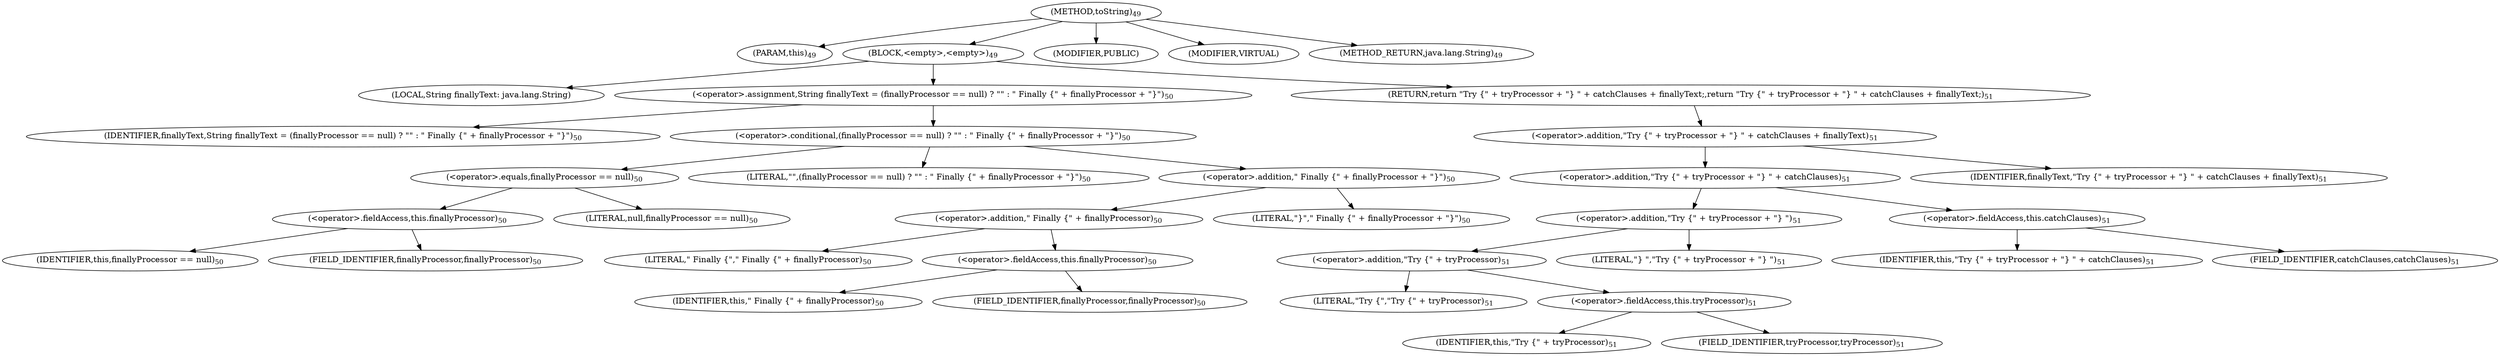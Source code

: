 digraph "toString" {  
"49" [label = <(METHOD,toString)<SUB>49</SUB>> ]
"50" [label = <(PARAM,this)<SUB>49</SUB>> ]
"51" [label = <(BLOCK,&lt;empty&gt;,&lt;empty&gt;)<SUB>49</SUB>> ]
"52" [label = <(LOCAL,String finallyText: java.lang.String)> ]
"53" [label = <(&lt;operator&gt;.assignment,String finallyText = (finallyProcessor == null) ? &quot;&quot; : &quot; Finally {&quot; + finallyProcessor + &quot;}&quot;)<SUB>50</SUB>> ]
"54" [label = <(IDENTIFIER,finallyText,String finallyText = (finallyProcessor == null) ? &quot;&quot; : &quot; Finally {&quot; + finallyProcessor + &quot;}&quot;)<SUB>50</SUB>> ]
"55" [label = <(&lt;operator&gt;.conditional,(finallyProcessor == null) ? &quot;&quot; : &quot; Finally {&quot; + finallyProcessor + &quot;}&quot;)<SUB>50</SUB>> ]
"56" [label = <(&lt;operator&gt;.equals,finallyProcessor == null)<SUB>50</SUB>> ]
"57" [label = <(&lt;operator&gt;.fieldAccess,this.finallyProcessor)<SUB>50</SUB>> ]
"58" [label = <(IDENTIFIER,this,finallyProcessor == null)<SUB>50</SUB>> ]
"59" [label = <(FIELD_IDENTIFIER,finallyProcessor,finallyProcessor)<SUB>50</SUB>> ]
"60" [label = <(LITERAL,null,finallyProcessor == null)<SUB>50</SUB>> ]
"61" [label = <(LITERAL,&quot;&quot;,(finallyProcessor == null) ? &quot;&quot; : &quot; Finally {&quot; + finallyProcessor + &quot;}&quot;)<SUB>50</SUB>> ]
"62" [label = <(&lt;operator&gt;.addition,&quot; Finally {&quot; + finallyProcessor + &quot;}&quot;)<SUB>50</SUB>> ]
"63" [label = <(&lt;operator&gt;.addition,&quot; Finally {&quot; + finallyProcessor)<SUB>50</SUB>> ]
"64" [label = <(LITERAL,&quot; Finally {&quot;,&quot; Finally {&quot; + finallyProcessor)<SUB>50</SUB>> ]
"65" [label = <(&lt;operator&gt;.fieldAccess,this.finallyProcessor)<SUB>50</SUB>> ]
"66" [label = <(IDENTIFIER,this,&quot; Finally {&quot; + finallyProcessor)<SUB>50</SUB>> ]
"67" [label = <(FIELD_IDENTIFIER,finallyProcessor,finallyProcessor)<SUB>50</SUB>> ]
"68" [label = <(LITERAL,&quot;}&quot;,&quot; Finally {&quot; + finallyProcessor + &quot;}&quot;)<SUB>50</SUB>> ]
"69" [label = <(RETURN,return &quot;Try {&quot; + tryProcessor + &quot;} &quot; + catchClauses + finallyText;,return &quot;Try {&quot; + tryProcessor + &quot;} &quot; + catchClauses + finallyText;)<SUB>51</SUB>> ]
"70" [label = <(&lt;operator&gt;.addition,&quot;Try {&quot; + tryProcessor + &quot;} &quot; + catchClauses + finallyText)<SUB>51</SUB>> ]
"71" [label = <(&lt;operator&gt;.addition,&quot;Try {&quot; + tryProcessor + &quot;} &quot; + catchClauses)<SUB>51</SUB>> ]
"72" [label = <(&lt;operator&gt;.addition,&quot;Try {&quot; + tryProcessor + &quot;} &quot;)<SUB>51</SUB>> ]
"73" [label = <(&lt;operator&gt;.addition,&quot;Try {&quot; + tryProcessor)<SUB>51</SUB>> ]
"74" [label = <(LITERAL,&quot;Try {&quot;,&quot;Try {&quot; + tryProcessor)<SUB>51</SUB>> ]
"75" [label = <(&lt;operator&gt;.fieldAccess,this.tryProcessor)<SUB>51</SUB>> ]
"76" [label = <(IDENTIFIER,this,&quot;Try {&quot; + tryProcessor)<SUB>51</SUB>> ]
"77" [label = <(FIELD_IDENTIFIER,tryProcessor,tryProcessor)<SUB>51</SUB>> ]
"78" [label = <(LITERAL,&quot;} &quot;,&quot;Try {&quot; + tryProcessor + &quot;} &quot;)<SUB>51</SUB>> ]
"79" [label = <(&lt;operator&gt;.fieldAccess,this.catchClauses)<SUB>51</SUB>> ]
"80" [label = <(IDENTIFIER,this,&quot;Try {&quot; + tryProcessor + &quot;} &quot; + catchClauses)<SUB>51</SUB>> ]
"81" [label = <(FIELD_IDENTIFIER,catchClauses,catchClauses)<SUB>51</SUB>> ]
"82" [label = <(IDENTIFIER,finallyText,&quot;Try {&quot; + tryProcessor + &quot;} &quot; + catchClauses + finallyText)<SUB>51</SUB>> ]
"83" [label = <(MODIFIER,PUBLIC)> ]
"84" [label = <(MODIFIER,VIRTUAL)> ]
"85" [label = <(METHOD_RETURN,java.lang.String)<SUB>49</SUB>> ]
  "49" -> "50" 
  "49" -> "51" 
  "49" -> "83" 
  "49" -> "84" 
  "49" -> "85" 
  "51" -> "52" 
  "51" -> "53" 
  "51" -> "69" 
  "53" -> "54" 
  "53" -> "55" 
  "55" -> "56" 
  "55" -> "61" 
  "55" -> "62" 
  "56" -> "57" 
  "56" -> "60" 
  "57" -> "58" 
  "57" -> "59" 
  "62" -> "63" 
  "62" -> "68" 
  "63" -> "64" 
  "63" -> "65" 
  "65" -> "66" 
  "65" -> "67" 
  "69" -> "70" 
  "70" -> "71" 
  "70" -> "82" 
  "71" -> "72" 
  "71" -> "79" 
  "72" -> "73" 
  "72" -> "78" 
  "73" -> "74" 
  "73" -> "75" 
  "75" -> "76" 
  "75" -> "77" 
  "79" -> "80" 
  "79" -> "81" 
}
